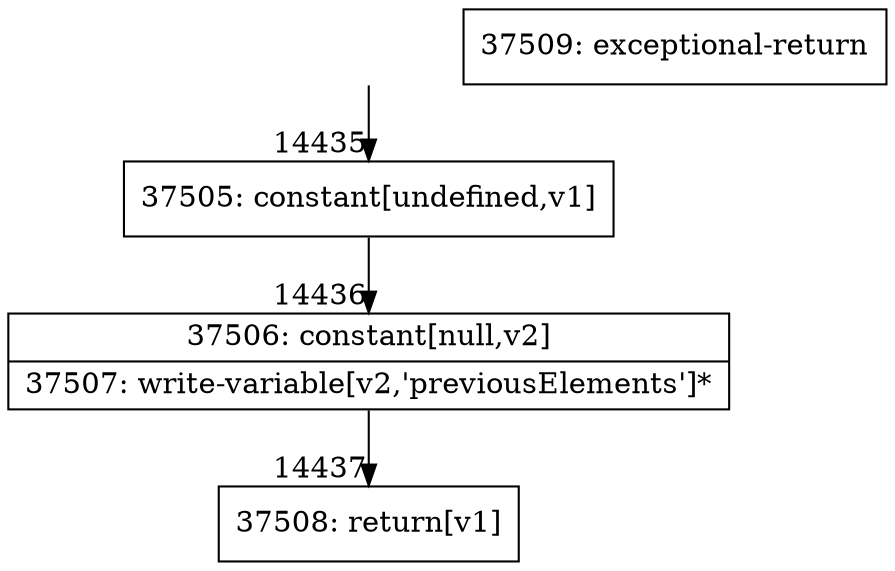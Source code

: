 digraph {
rankdir="TD"
BB_entry1149[shape=none,label=""];
BB_entry1149 -> BB14435 [tailport=s, headport=n, headlabel="    14435"]
BB14435 [shape=record label="{37505: constant[undefined,v1]}" ] 
BB14435 -> BB14436 [tailport=s, headport=n, headlabel="      14436"]
BB14436 [shape=record label="{37506: constant[null,v2]|37507: write-variable[v2,'previousElements']*}" ] 
BB14436 -> BB14437 [tailport=s, headport=n, headlabel="      14437"]
BB14437 [shape=record label="{37508: return[v1]}" ] 
BB14438 [shape=record label="{37509: exceptional-return}" ] 
//#$~ 23838
}
